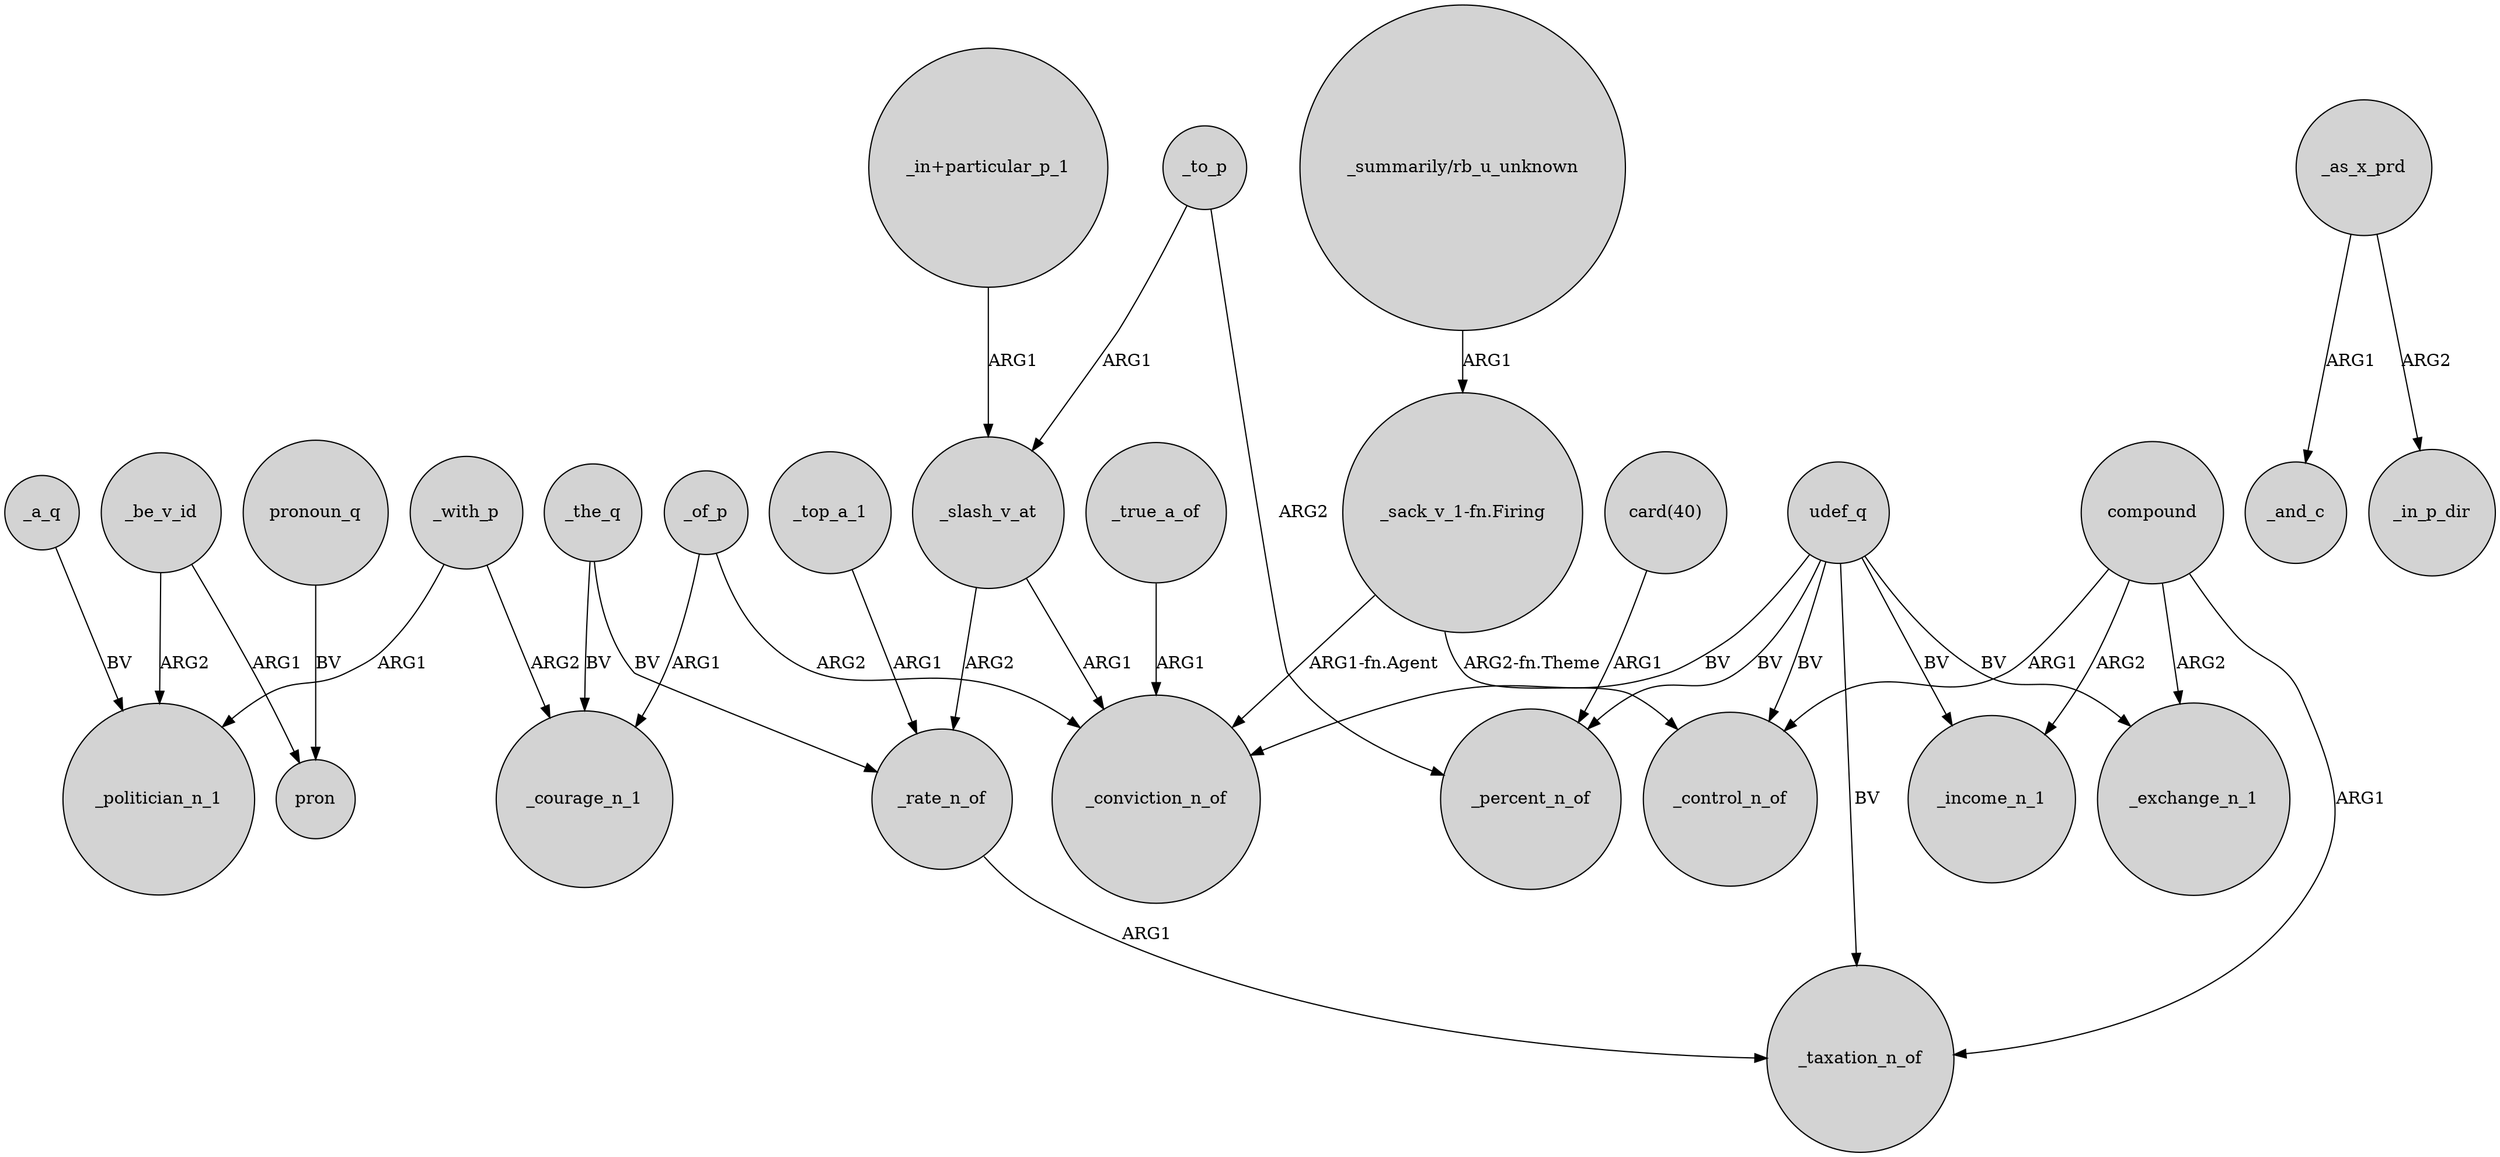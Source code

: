 digraph {
	node [shape=circle style=filled]
	_a_q -> _politician_n_1 [label=BV]
	_slash_v_at -> _conviction_n_of [label=ARG1]
	_to_p -> _slash_v_at [label=ARG1]
	"card(40)" -> _percent_n_of [label=ARG1]
	udef_q -> _control_n_of [label=BV]
	_with_p -> _politician_n_1 [label=ARG1]
	_of_p -> _conviction_n_of [label=ARG2]
	udef_q -> _conviction_n_of [label=BV]
	_with_p -> _courage_n_1 [label=ARG2]
	_be_v_id -> pron [label=ARG1]
	compound -> _exchange_n_1 [label=ARG2]
	_true_a_of -> _conviction_n_of [label=ARG1]
	_slash_v_at -> _rate_n_of [label=ARG2]
	_the_q -> _rate_n_of [label=BV]
	compound -> _taxation_n_of [label=ARG1]
	_as_x_prd -> _and_c [label=ARG1]
	_rate_n_of -> _taxation_n_of [label=ARG1]
	_as_x_prd -> _in_p_dir [label=ARG2]
	compound -> _income_n_1 [label=ARG2]
	pronoun_q -> pron [label=BV]
	"_summarily/rb_u_unknown" -> "_sack_v_1-fn.Firing" [label=ARG1]
	_the_q -> _courage_n_1 [label=BV]
	compound -> _control_n_of [label=ARG1]
	_top_a_1 -> _rate_n_of [label=ARG1]
	_be_v_id -> _politician_n_1 [label=ARG2]
	"_sack_v_1-fn.Firing" -> _control_n_of [label="ARG2-fn.Theme"]
	"_in+particular_p_1" -> _slash_v_at [label=ARG1]
	udef_q -> _taxation_n_of [label=BV]
	_to_p -> _percent_n_of [label=ARG2]
	udef_q -> _percent_n_of [label=BV]
	udef_q -> _exchange_n_1 [label=BV]
	"_sack_v_1-fn.Firing" -> _conviction_n_of [label="ARG1-fn.Agent"]
	_of_p -> _courage_n_1 [label=ARG1]
	udef_q -> _income_n_1 [label=BV]
}
